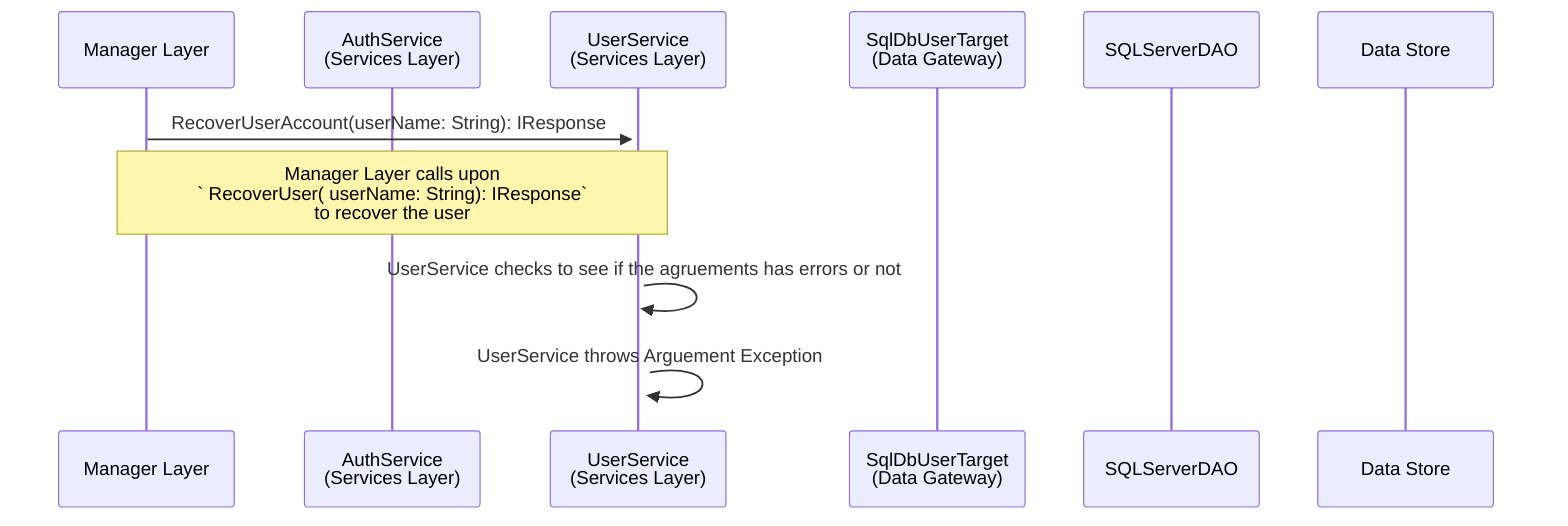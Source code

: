 sequenceDiagram

%% See BRD UA-2 for additional context

participant ml as Manager Layer
participant as as AuthService<br>(Services Layer)
participant uc as UserService<br>(Services Layer)
participant dg as SqlDbUserTarget<br>(Data Gateway)
participant da as SQLServerDAO
participant ds as Data Store

ml->>+uc: RecoverUserAccount(userName: String): IResponse
    Note over ml,uc: Manager Layer calls upon<br>` RecoverUser( userName: String): IResponse`<br>to recover the user

%% UserService should check/ validate data passed through
uc->>+uc: UserService checks to see if the agruements has errors or not
 
uc->>uc: UserService throws Arguement Exception